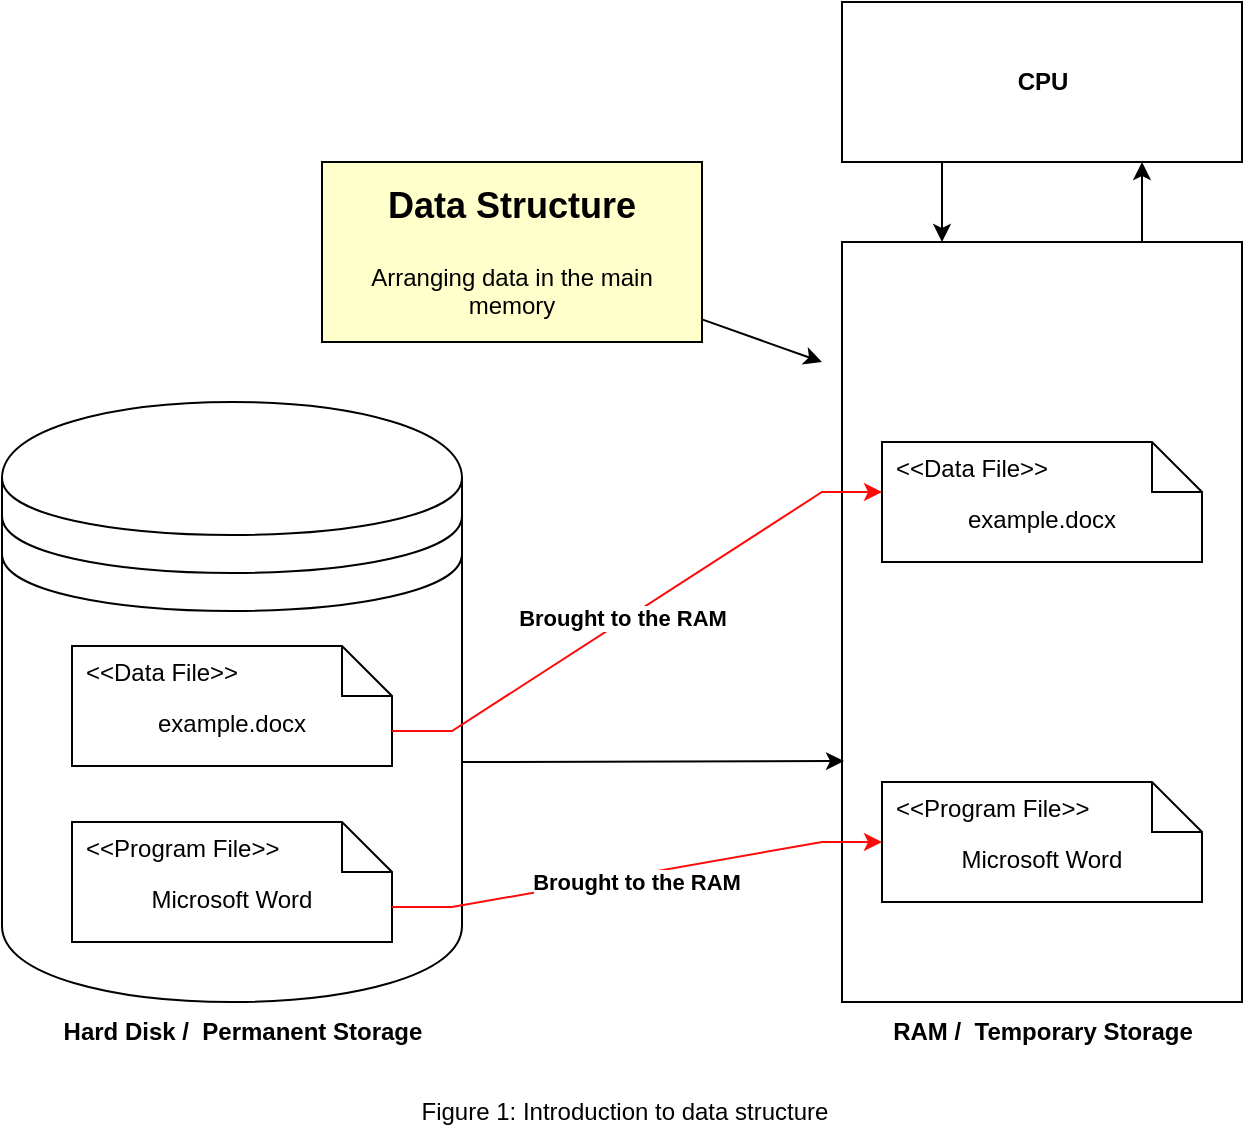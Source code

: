 <mxfile version="20.3.0" type="device"><diagram id="09iH6Ij8LUE1cmxpmwMs" name="Page-1"><mxGraphModel dx="1422" dy="875" grid="1" gridSize="10" guides="1" tooltips="1" connect="1" arrows="1" fold="1" page="1" pageScale="1" pageWidth="850" pageHeight="1100" math="0" shadow="0"><root><mxCell id="0"/><mxCell id="1" parent="0"/><mxCell id="LzOezH3e5VBWYdxdyy82-10" style="edgeStyle=orthogonalEdgeStyle;rounded=0;orthogonalLoop=1;jettySize=auto;html=1;exitX=0.75;exitY=0;exitDx=0;exitDy=0;entryX=0.75;entryY=1;entryDx=0;entryDy=0;" parent="1" source="LzOezH3e5VBWYdxdyy82-3" target="LzOezH3e5VBWYdxdyy82-5" edge="1"><mxGeometry relative="1" as="geometry"/></mxCell><mxCell id="LzOezH3e5VBWYdxdyy82-3" value="" style="rounded=0;whiteSpace=wrap;html=1;" parent="1" vertex="1"><mxGeometry x="534" y="200" width="200" height="380" as="geometry"/></mxCell><mxCell id="LzOezH3e5VBWYdxdyy82-9" style="edgeStyle=orthogonalEdgeStyle;rounded=0;orthogonalLoop=1;jettySize=auto;html=1;exitX=0.25;exitY=1;exitDx=0;exitDy=0;entryX=0.25;entryY=0;entryDx=0;entryDy=0;" parent="1" source="LzOezH3e5VBWYdxdyy82-5" target="LzOezH3e5VBWYdxdyy82-3" edge="1"><mxGeometry relative="1" as="geometry"/></mxCell><mxCell id="LzOezH3e5VBWYdxdyy82-5" value="" style="rounded=0;whiteSpace=wrap;html=1;" parent="1" vertex="1"><mxGeometry x="534" y="80" width="200" height="80" as="geometry"/></mxCell><mxCell id="LzOezH3e5VBWYdxdyy82-6" value="&lt;b&gt;Hard Disk /&amp;nbsp; Permanent Storage&lt;/b&gt;" style="text;html=1;strokeColor=none;fillColor=none;align=center;verticalAlign=middle;whiteSpace=wrap;rounded=0;" parent="1" vertex="1"><mxGeometry x="131.5" y="580" width="205" height="30" as="geometry"/></mxCell><mxCell id="LzOezH3e5VBWYdxdyy82-7" value="&lt;b&gt;RAM /&amp;nbsp; Temporary Storage&lt;/b&gt;" style="text;html=1;strokeColor=none;fillColor=none;align=center;verticalAlign=middle;whiteSpace=wrap;rounded=0;" parent="1" vertex="1"><mxGeometry x="531.5" y="580" width="205" height="30" as="geometry"/></mxCell><mxCell id="LzOezH3e5VBWYdxdyy82-8" value="&lt;b&gt;CPU&lt;/b&gt;" style="text;html=1;strokeColor=none;fillColor=none;align=center;verticalAlign=middle;whiteSpace=wrap;rounded=0;" parent="1" vertex="1"><mxGeometry x="531.5" y="105" width="205" height="30" as="geometry"/></mxCell><mxCell id="LzOezH3e5VBWYdxdyy82-15" value="Microsoft Word" style="shape=note2;boundedLbl=1;whiteSpace=wrap;html=1;size=25;verticalAlign=top;align=center;" parent="1" vertex="1"><mxGeometry x="554" y="470" width="160" height="60" as="geometry"/></mxCell><mxCell id="LzOezH3e5VBWYdxdyy82-16" value="&lt;&lt;Program File&gt;&gt;" style="resizeWidth=1;part=1;strokeColor=none;fillColor=none;align=left;spacingLeft=5;" parent="LzOezH3e5VBWYdxdyy82-15" vertex="1"><mxGeometry width="160" height="25" relative="1" as="geometry"/></mxCell><mxCell id="LzOezH3e5VBWYdxdyy82-17" value="example.docx" style="shape=note2;boundedLbl=1;whiteSpace=wrap;html=1;size=25;verticalAlign=top;align=center;" parent="1" vertex="1"><mxGeometry x="554" y="300" width="160" height="60" as="geometry"/></mxCell><mxCell id="LzOezH3e5VBWYdxdyy82-18" value="&lt;&lt;Data File&gt;&gt;" style="resizeWidth=1;part=1;strokeColor=none;fillColor=none;align=left;spacingLeft=5;" parent="LzOezH3e5VBWYdxdyy82-17" vertex="1"><mxGeometry width="160" height="25" relative="1" as="geometry"/></mxCell><mxCell id="LzOezH3e5VBWYdxdyy82-28" value="" style="group" parent="1" vertex="1" connectable="0"><mxGeometry x="114" y="280" width="230" height="300" as="geometry"/></mxCell><mxCell id="LzOezH3e5VBWYdxdyy82-25" value="" style="shape=datastore;whiteSpace=wrap;html=1;" parent="LzOezH3e5VBWYdxdyy82-28" vertex="1"><mxGeometry width="230" height="300" as="geometry"/></mxCell><mxCell id="LzOezH3e5VBWYdxdyy82-13" value="example.docx" style="shape=note2;boundedLbl=1;whiteSpace=wrap;html=1;size=25;verticalAlign=top;align=center;" parent="LzOezH3e5VBWYdxdyy82-28" vertex="1"><mxGeometry x="35" y="122" width="160" height="60" as="geometry"/></mxCell><mxCell id="LzOezH3e5VBWYdxdyy82-14" value="&lt;&lt;Data File&gt;&gt;" style="resizeWidth=1;part=1;strokeColor=none;fillColor=none;align=left;spacingLeft=5;" parent="LzOezH3e5VBWYdxdyy82-13" vertex="1"><mxGeometry width="160" height="25" relative="1" as="geometry"/></mxCell><mxCell id="LzOezH3e5VBWYdxdyy82-11" value="Microsoft Word" style="shape=note2;boundedLbl=1;whiteSpace=wrap;html=1;size=25;verticalAlign=top;align=center;" parent="LzOezH3e5VBWYdxdyy82-28" vertex="1"><mxGeometry x="35" y="210" width="160" height="60" as="geometry"/></mxCell><mxCell id="LzOezH3e5VBWYdxdyy82-12" value="&lt;&lt;Program File&gt;&gt;" style="resizeWidth=1;part=1;strokeColor=none;fillColor=none;align=left;spacingLeft=5;" parent="LzOezH3e5VBWYdxdyy82-11" vertex="1"><mxGeometry width="160" height="25" relative="1" as="geometry"/></mxCell><mxCell id="LzOezH3e5VBWYdxdyy82-29" style="edgeStyle=entityRelationEdgeStyle;rounded=0;orthogonalLoop=1;jettySize=auto;html=1;exitX=0;exitY=0;exitDx=160;exitDy=42.5;exitPerimeter=0;entryX=0;entryY=0.5;entryDx=0;entryDy=0;entryPerimeter=0;strokeColor=#FF0A0A;" parent="1" source="LzOezH3e5VBWYdxdyy82-11" target="LzOezH3e5VBWYdxdyy82-15" edge="1"><mxGeometry relative="1" as="geometry"/></mxCell><mxCell id="LzOezH3e5VBWYdxdyy82-30" style="edgeStyle=entityRelationEdgeStyle;rounded=0;orthogonalLoop=1;jettySize=auto;html=1;exitX=0;exitY=0;exitDx=160;exitDy=42.5;exitPerimeter=0;entryX=0;entryY=1;entryDx=0;entryDy=0;strokeColor=#FF0A0A;" parent="1" source="LzOezH3e5VBWYdxdyy82-13" target="LzOezH3e5VBWYdxdyy82-18" edge="1"><mxGeometry relative="1" as="geometry"/></mxCell><mxCell id="LzOezH3e5VBWYdxdyy82-34" value="&lt;b&gt;Brought to the RAM&lt;/b&gt;" style="edgeLabel;html=1;align=center;verticalAlign=middle;resizable=0;points=[];" parent="LzOezH3e5VBWYdxdyy82-30" vertex="1" connectable="0"><mxGeometry x="-0.075" y="3" relative="1" as="geometry"><mxPoint x="3" as="offset"/></mxGeometry></mxCell><mxCell id="LzOezH3e5VBWYdxdyy82-33" style="edgeStyle=none;rounded=0;orthogonalLoop=1;jettySize=auto;html=1;entryX=0.005;entryY=0.683;entryDx=0;entryDy=0;strokeColor=#000000;exitX=1.002;exitY=0.6;exitDx=0;exitDy=0;exitPerimeter=0;entryPerimeter=0;" parent="1" source="LzOezH3e5VBWYdxdyy82-25" target="LzOezH3e5VBWYdxdyy82-3" edge="1"><mxGeometry relative="1" as="geometry"/></mxCell><mxCell id="LzOezH3e5VBWYdxdyy82-35" value="&lt;b&gt;Brought to the RAM&lt;/b&gt;" style="edgeLabel;html=1;align=center;verticalAlign=middle;resizable=0;points=[];" parent="1" vertex="1" connectable="0"><mxGeometry x="430.857" y="520.004" as="geometry"/></mxCell><mxCell id="LzOezH3e5VBWYdxdyy82-37" style="edgeStyle=none;rounded=0;orthogonalLoop=1;jettySize=auto;html=1;strokeColor=#000000;" parent="1" source="LzOezH3e5VBWYdxdyy82-36" edge="1"><mxGeometry relative="1" as="geometry"><mxPoint x="524" y="260" as="targetPoint"/></mxGeometry></mxCell><mxCell id="LzOezH3e5VBWYdxdyy82-36" value="&lt;h1&gt;&lt;font style=&quot;font-size: 18px;&quot;&gt;Data Structure&lt;/font&gt;&lt;br&gt;&lt;/h1&gt;&lt;div&gt;Arranging data in the main memory&lt;/div&gt;" style="text;html=1;strokeColor=#000000;fillColor=#FFFFCC;spacing=5;spacingTop=-20;whiteSpace=wrap;overflow=hidden;rounded=0;shadow=0;align=center;" parent="1" vertex="1"><mxGeometry x="274" y="160" width="190" height="90" as="geometry"/></mxCell><mxCell id="LzOezH3e5VBWYdxdyy82-38" value="Figure 1: Introduction to data structure" style="text;html=1;strokeColor=none;fillColor=none;align=center;verticalAlign=middle;whiteSpace=wrap;rounded=0;shadow=0;" parent="1" vertex="1"><mxGeometry x="318" y="620" width="215" height="30" as="geometry"/></mxCell></root></mxGraphModel></diagram></mxfile>